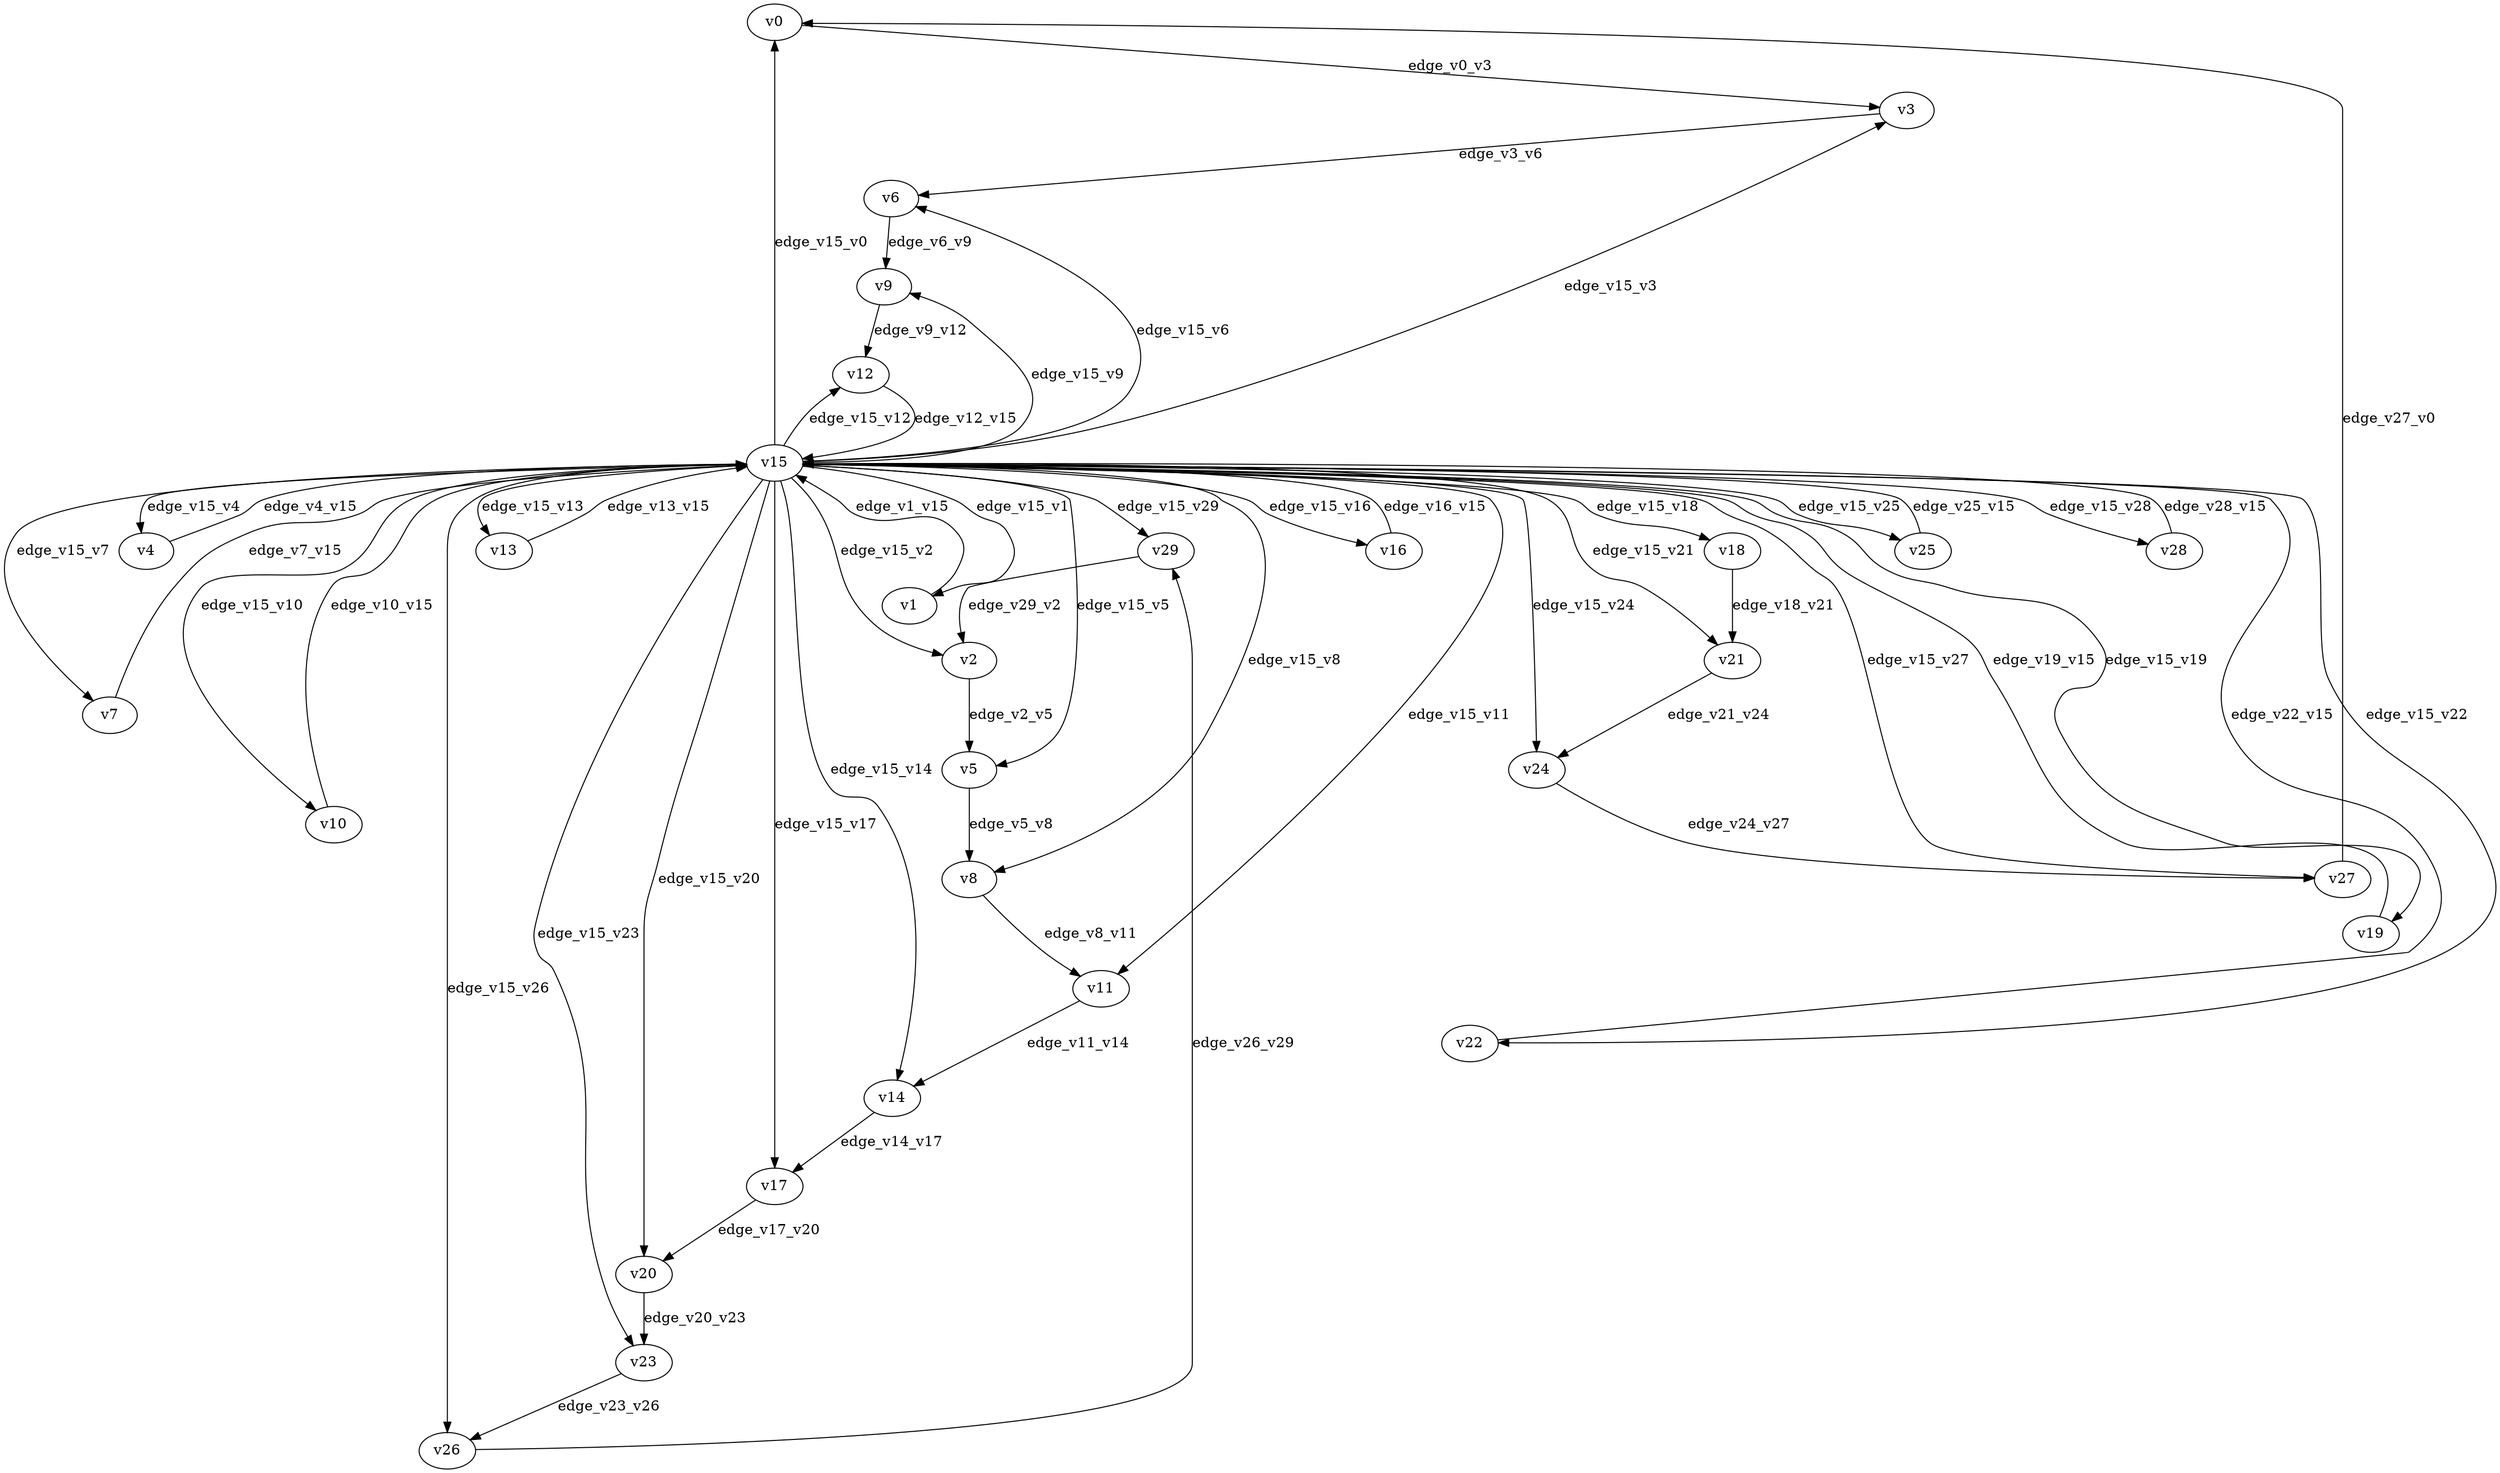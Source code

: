 digraph test044 {
    // Discounted game test case
    // Vertex properties: name [player=X]
    // Edge properties: [weight=Y, discount=Z]

    v0 [name="v0", player=0];
    v1 [name="v1", player=1];
    v2 [name="v2", player=0];
    v3 [name="v3", player=1];
    v4 [name="v4", player=0];
    v5 [name="v5", player=1];
    v6 [name="v6", player=0];
    v7 [name="v7", player=1];
    v8 [name="v8", player=0];
    v9 [name="v9", player=1];
    v10 [name="v10", player=0];
    v11 [name="v11", player=1];
    v12 [name="v12", player=0];
    v13 [name="v13", player=1];
    v14 [name="v14", player=0];
    v15 [name="v15", player=0];
    v16 [name="v16", player=0];
    v17 [name="v17", player=1];
    v18 [name="v18", player=0];
    v19 [name="v19", player=1];
    v20 [name="v20", player=0];
    v21 [name="v21", player=1];
    v22 [name="v22", player=0];
    v23 [name="v23", player=1];
    v24 [name="v24", player=0];
    v25 [name="v25", player=1];
    v26 [name="v26", player=0];
    v27 [name="v27", player=1];
    v28 [name="v28", player=0];
    v29 [name="v29", player=1];

    v15 -> v0 [label="edge_v15_v0", weight=8.12, discount=0.095];
    v15 -> v1 [label="edge_v15_v1", weight=-1.10, discount=0.095];
    v1 -> v15 [label="edge_v1_v15", weight=0.47, discount=0.095];
    v15 -> v2 [label="edge_v15_v2", weight=2.02, discount=0.095];
    v15 -> v3 [label="edge_v15_v3", weight=-1.75, discount=0.095];
    v15 -> v4 [label="edge_v15_v4", weight=7.47, discount=0.095];
    v4 -> v15 [label="edge_v4_v15", weight=5.67, discount=0.095];
    v15 -> v5 [label="edge_v15_v5", weight=1.23, discount=0.095];
    v15 -> v6 [label="edge_v15_v6", weight=-2.82, discount=0.095];
    v15 -> v7 [label="edge_v15_v7", weight=-3.83, discount=0.095];
    v7 -> v15 [label="edge_v7_v15", weight=-6.61, discount=0.095];
    v15 -> v8 [label="edge_v15_v8", weight=-1.12, discount=0.095];
    v15 -> v9 [label="edge_v15_v9", weight=-5.92, discount=0.095];
    v15 -> v10 [label="edge_v15_v10", weight=-3.83, discount=0.095];
    v10 -> v15 [label="edge_v10_v15", weight=-2.50, discount=0.095];
    v15 -> v11 [label="edge_v15_v11", weight=-2.56, discount=0.095];
    v15 -> v12 [label="edge_v15_v12", weight=7.12, discount=0.095];
    v15 -> v13 [label="edge_v15_v13", weight=6.51, discount=0.095];
    v13 -> v15 [label="edge_v13_v15", weight=5.73, discount=0.095];
    v15 -> v14 [label="edge_v15_v14", weight=1.82, discount=0.095];
    v15 -> v16 [label="edge_v15_v16", weight=6.32, discount=0.095];
    v16 -> v15 [label="edge_v16_v15", weight=9.16, discount=0.095];
    v15 -> v17 [label="edge_v15_v17", weight=8.88, discount=0.095];
    v15 -> v18 [label="edge_v15_v18", weight=-2.50, discount=0.095];
    v15 -> v19 [label="edge_v15_v19", weight=-2.78, discount=0.095];
    v19 -> v15 [label="edge_v19_v15", weight=-4.23, discount=0.095];
    v15 -> v20 [label="edge_v15_v20", weight=6.89, discount=0.095];
    v15 -> v21 [label="edge_v15_v21", weight=-1.20, discount=0.095];
    v15 -> v22 [label="edge_v15_v22", weight=-4.40, discount=0.095];
    v22 -> v15 [label="edge_v22_v15", weight=-5.30, discount=0.095];
    v15 -> v23 [label="edge_v15_v23", weight=-5.87, discount=0.095];
    v15 -> v24 [label="edge_v15_v24", weight=8.44, discount=0.095];
    v15 -> v25 [label="edge_v15_v25", weight=1.24, discount=0.095];
    v25 -> v15 [label="edge_v25_v15", weight=1.35, discount=0.095];
    v15 -> v26 [label="edge_v15_v26", weight=3.26, discount=0.095];
    v15 -> v27 [label="edge_v15_v27", weight=0.24, discount=0.095];
    v15 -> v28 [label="edge_v15_v28", weight=0.06, discount=0.095];
    v28 -> v15 [label="edge_v28_v15", weight=2.89, discount=0.095];
    v15 -> v29 [label="edge_v15_v29", weight=-5.01, discount=0.095];
    v0 -> v3 [label="edge_v0_v3", weight=-1.78, discount=0.095];
    v2 -> v5 [label="edge_v2_v5", weight=4.66, discount=0.095];
    v3 -> v6 [label="edge_v3_v6", weight=-2.18, discount=0.095];
    v5 -> v8 [label="edge_v5_v8", weight=1.85, discount=0.095];
    v6 -> v9 [label="edge_v6_v9", weight=2.79, discount=0.095];
    v8 -> v11 [label="edge_v8_v11", weight=-2.08, discount=0.095];
    v9 -> v12 [label="edge_v9_v12", weight=2.74, discount=0.095];
    v11 -> v14 [label="edge_v11_v14", weight=-2.45, discount=0.095];
    v12 -> v15 [label="edge_v12_v15", weight=5.85, discount=0.095];
    v14 -> v17 [label="edge_v14_v17", weight=-2.35, discount=0.095];
    v17 -> v20 [label="edge_v17_v20", weight=3.31, discount=0.095];
    v18 -> v21 [label="edge_v18_v21", weight=5.31, discount=0.095];
    v20 -> v23 [label="edge_v20_v23", weight=1.35, discount=0.095];
    v21 -> v24 [label="edge_v21_v24", weight=-0.84, discount=0.095];
    v23 -> v26 [label="edge_v23_v26", weight=-1.94, discount=0.095];
    v24 -> v27 [label="edge_v24_v27", weight=-2.24, discount=0.095];
    v26 -> v29 [label="edge_v26_v29", weight=1.91, discount=0.095];
    v27 -> v0 [label="edge_v27_v0", weight=5.26, discount=0.095];
    v29 -> v2 [label="edge_v29_v2", weight=1.33, discount=0.095];
}
